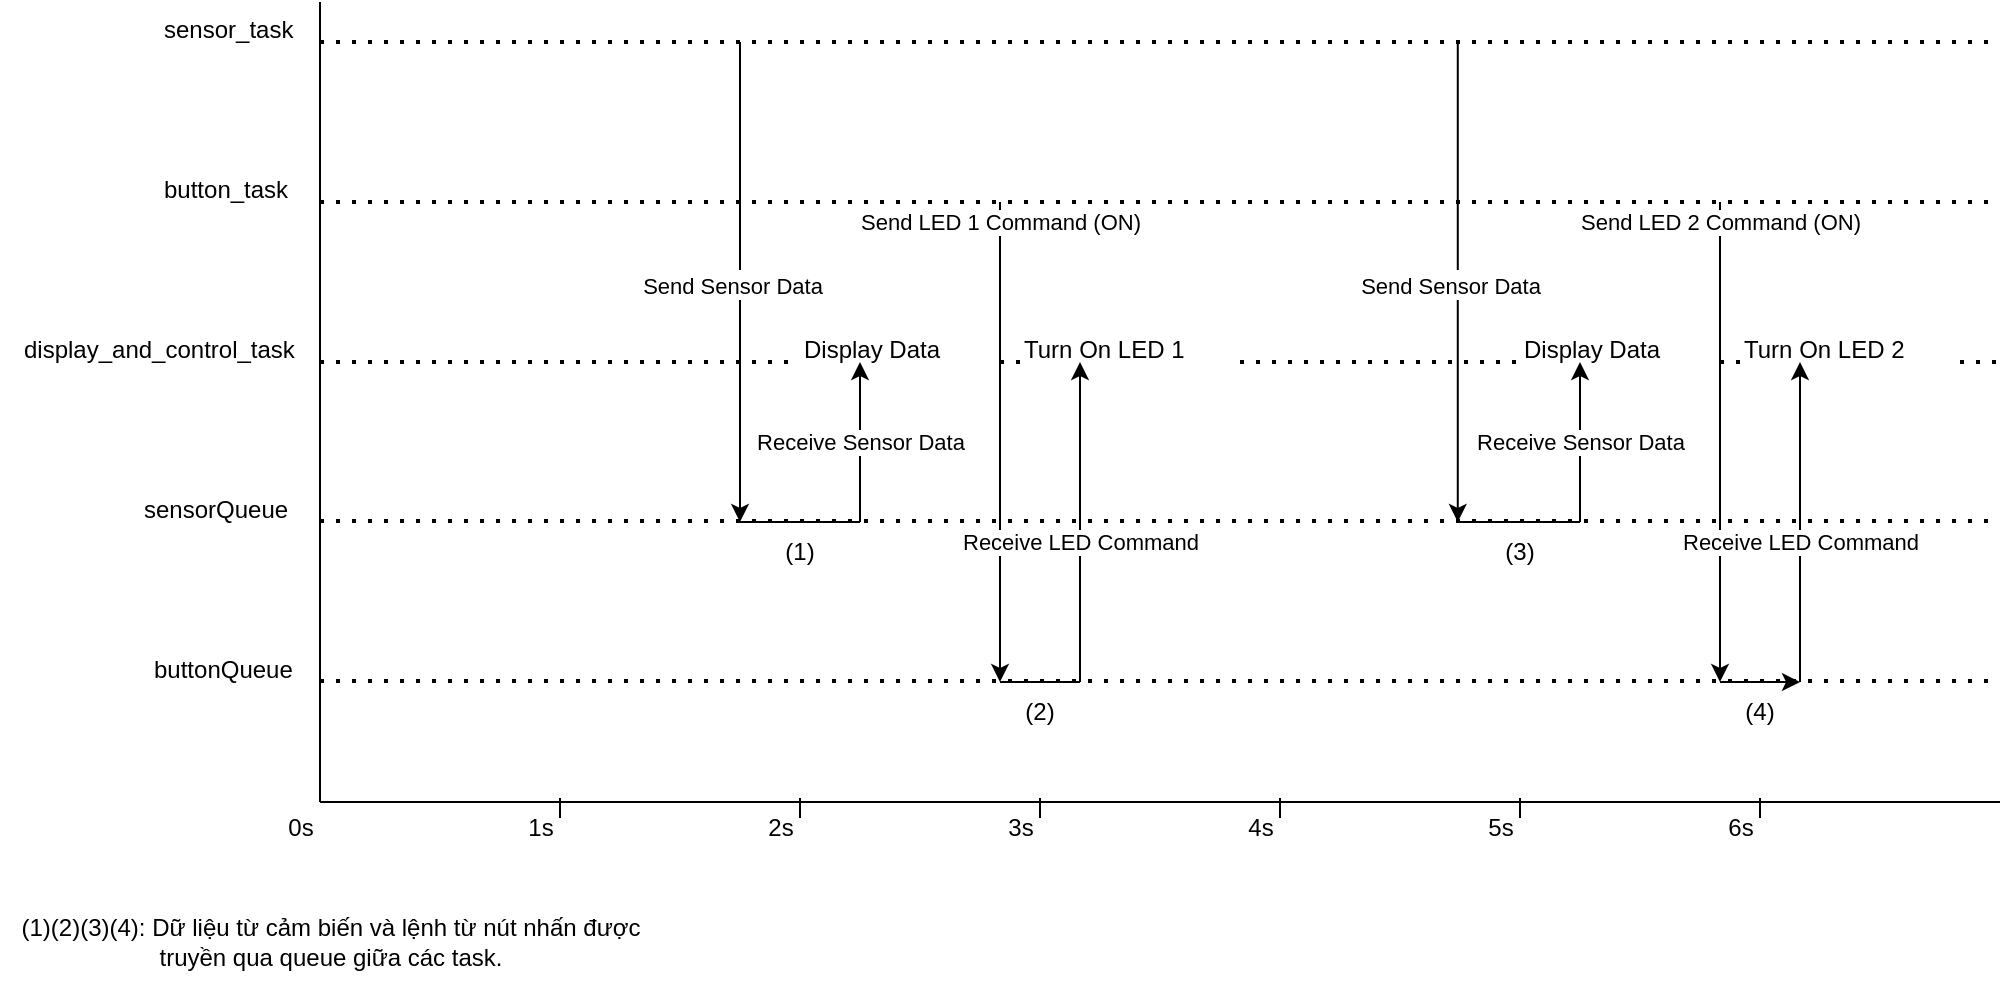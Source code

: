 <mxfile version="26.1.1">
  <diagram name="Page-1" id="c4acf3e9-155e-7222-9cf6-157b1a14988f">
    <mxGraphModel dx="1545" dy="709" grid="1" gridSize="10" guides="1" tooltips="1" connect="1" arrows="1" fold="1" page="1" pageScale="1" pageWidth="1400" pageHeight="850" background="none" math="0" shadow="0">
      <root>
        <mxCell id="0" />
        <mxCell id="1" parent="0" />
        <mxCell id="jkxrizxsw4gYprJsLhwS-6" value="" style="endArrow=none;html=1;rounded=0;" edge="1" parent="1">
          <mxGeometry width="50" height="50" relative="1" as="geometry">
            <mxPoint x="200" y="520" as="sourcePoint" />
            <mxPoint x="1040" y="520" as="targetPoint" />
          </mxGeometry>
        </mxCell>
        <mxCell id="jkxrizxsw4gYprJsLhwS-7" value="" style="endArrow=none;html=1;rounded=0;" edge="1" parent="1">
          <mxGeometry width="50" height="50" relative="1" as="geometry">
            <mxPoint x="200" y="520" as="sourcePoint" />
            <mxPoint x="200" y="120" as="targetPoint" />
          </mxGeometry>
        </mxCell>
        <mxCell id="jkxrizxsw4gYprJsLhwS-8" value="&lt;div&gt;sensor_task&lt;/div&gt;" style="text;whiteSpace=wrap;html=1;" vertex="1" parent="1">
          <mxGeometry x="120" y="120" width="100" height="40" as="geometry" />
        </mxCell>
        <mxCell id="jkxrizxsw4gYprJsLhwS-9" value="&lt;div&gt;button_task&lt;/div&gt;" style="text;whiteSpace=wrap;html=1;" vertex="1" parent="1">
          <mxGeometry x="120" y="200" width="100" height="40" as="geometry" />
        </mxCell>
        <mxCell id="jkxrizxsw4gYprJsLhwS-10" value="&lt;div&gt;display_and_control_task&lt;/div&gt;" style="text;whiteSpace=wrap;html=1;" vertex="1" parent="1">
          <mxGeometry x="50" y="280" width="170" height="40" as="geometry" />
        </mxCell>
        <mxCell id="jkxrizxsw4gYprJsLhwS-11" value="&lt;div&gt;sensorQueue&lt;/div&gt;" style="text;whiteSpace=wrap;html=1;" vertex="1" parent="1">
          <mxGeometry x="110" y="360" width="110" height="40" as="geometry" />
        </mxCell>
        <mxCell id="jkxrizxsw4gYprJsLhwS-12" value="&lt;div&gt;buttonQueue&lt;/div&gt;" style="text;whiteSpace=wrap;html=1;" vertex="1" parent="1">
          <mxGeometry x="115" y="440" width="100" height="40" as="geometry" />
        </mxCell>
        <mxCell id="jkxrizxsw4gYprJsLhwS-13" value="0s" style="text;html=1;align=center;verticalAlign=middle;resizable=0;points=[];autosize=1;strokeColor=none;fillColor=none;" vertex="1" parent="1">
          <mxGeometry x="170" y="518" width="40" height="30" as="geometry" />
        </mxCell>
        <mxCell id="jkxrizxsw4gYprJsLhwS-14" value="1s" style="text;html=1;align=center;verticalAlign=middle;resizable=0;points=[];autosize=1;strokeColor=none;fillColor=none;" vertex="1" parent="1">
          <mxGeometry x="290" y="518" width="40" height="30" as="geometry" />
        </mxCell>
        <mxCell id="jkxrizxsw4gYprJsLhwS-15" value="2s" style="text;html=1;align=center;verticalAlign=middle;resizable=0;points=[];autosize=1;strokeColor=none;fillColor=none;" vertex="1" parent="1">
          <mxGeometry x="410" y="518" width="40" height="30" as="geometry" />
        </mxCell>
        <mxCell id="jkxrizxsw4gYprJsLhwS-16" value="3s" style="text;html=1;align=center;verticalAlign=middle;resizable=0;points=[];autosize=1;strokeColor=none;fillColor=none;" vertex="1" parent="1">
          <mxGeometry x="530" y="518" width="40" height="30" as="geometry" />
        </mxCell>
        <mxCell id="jkxrizxsw4gYprJsLhwS-17" value="4s" style="text;html=1;align=center;verticalAlign=middle;resizable=0;points=[];autosize=1;strokeColor=none;fillColor=none;" vertex="1" parent="1">
          <mxGeometry x="650" y="518" width="40" height="30" as="geometry" />
        </mxCell>
        <mxCell id="jkxrizxsw4gYprJsLhwS-18" value="5s" style="text;html=1;align=center;verticalAlign=middle;resizable=0;points=[];autosize=1;strokeColor=none;fillColor=none;" vertex="1" parent="1">
          <mxGeometry x="770" y="518" width="40" height="30" as="geometry" />
        </mxCell>
        <mxCell id="jkxrizxsw4gYprJsLhwS-19" value="6s" style="text;html=1;align=center;verticalAlign=middle;resizable=0;points=[];autosize=1;strokeColor=none;fillColor=none;" vertex="1" parent="1">
          <mxGeometry x="890" y="518" width="40" height="30" as="geometry" />
        </mxCell>
        <mxCell id="jkxrizxsw4gYprJsLhwS-22" value="" style="endArrow=none;html=1;rounded=0;" edge="1" parent="1">
          <mxGeometry width="50" height="50" relative="1" as="geometry">
            <mxPoint x="320" y="528" as="sourcePoint" />
            <mxPoint x="320" y="518" as="targetPoint" />
          </mxGeometry>
        </mxCell>
        <mxCell id="jkxrizxsw4gYprJsLhwS-23" value="" style="endArrow=none;html=1;rounded=0;" edge="1" parent="1">
          <mxGeometry width="50" height="50" relative="1" as="geometry">
            <mxPoint x="440" y="528" as="sourcePoint" />
            <mxPoint x="440" y="518" as="targetPoint" />
          </mxGeometry>
        </mxCell>
        <mxCell id="jkxrizxsw4gYprJsLhwS-24" value="" style="endArrow=none;html=1;rounded=0;" edge="1" parent="1">
          <mxGeometry width="50" height="50" relative="1" as="geometry">
            <mxPoint x="800" y="528" as="sourcePoint" />
            <mxPoint x="800" y="518" as="targetPoint" />
          </mxGeometry>
        </mxCell>
        <mxCell id="jkxrizxsw4gYprJsLhwS-25" value="" style="endArrow=none;html=1;rounded=0;" edge="1" parent="1">
          <mxGeometry width="50" height="50" relative="1" as="geometry">
            <mxPoint x="680" y="528" as="sourcePoint" />
            <mxPoint x="680" y="518" as="targetPoint" />
          </mxGeometry>
        </mxCell>
        <mxCell id="jkxrizxsw4gYprJsLhwS-26" value="" style="endArrow=none;html=1;rounded=0;" edge="1" parent="1">
          <mxGeometry width="50" height="50" relative="1" as="geometry">
            <mxPoint x="560" y="528" as="sourcePoint" />
            <mxPoint x="560" y="518" as="targetPoint" />
          </mxGeometry>
        </mxCell>
        <mxCell id="jkxrizxsw4gYprJsLhwS-27" value="" style="endArrow=none;html=1;rounded=0;" edge="1" parent="1">
          <mxGeometry width="50" height="50" relative="1" as="geometry">
            <mxPoint x="920" y="528" as="sourcePoint" />
            <mxPoint x="920" y="518" as="targetPoint" />
          </mxGeometry>
        </mxCell>
        <mxCell id="jkxrizxsw4gYprJsLhwS-35" value="" style="endArrow=classic;html=1;rounded=0;" edge="1" parent="1">
          <mxGeometry relative="1" as="geometry">
            <mxPoint x="410" y="140" as="sourcePoint" />
            <mxPoint x="410" y="380" as="targetPoint" />
          </mxGeometry>
        </mxCell>
        <mxCell id="jkxrizxsw4gYprJsLhwS-36" value="Label" style="edgeLabel;resizable=0;html=1;;align=center;verticalAlign=middle;" connectable="0" vertex="1" parent="jkxrizxsw4gYprJsLhwS-35">
          <mxGeometry relative="1" as="geometry" />
        </mxCell>
        <mxCell id="jkxrizxsw4gYprJsLhwS-37" value="&lt;div&gt;Send Sensor Data&lt;/div&gt;" style="edgeLabel;html=1;align=center;verticalAlign=middle;resizable=0;points=[];" vertex="1" connectable="0" parent="jkxrizxsw4gYprJsLhwS-35">
          <mxGeometry x="0.004" y="-4" relative="1" as="geometry">
            <mxPoint y="1" as="offset" />
          </mxGeometry>
        </mxCell>
        <mxCell id="jkxrizxsw4gYprJsLhwS-47" value="" style="endArrow=classic;html=1;rounded=0;" edge="1" parent="1">
          <mxGeometry relative="1" as="geometry">
            <mxPoint x="470" y="380" as="sourcePoint" />
            <mxPoint x="470" y="300" as="targetPoint" />
          </mxGeometry>
        </mxCell>
        <mxCell id="jkxrizxsw4gYprJsLhwS-48" value="&lt;div&gt;Receive Sensor Data&lt;/div&gt;" style="edgeLabel;resizable=0;html=1;;align=center;verticalAlign=middle;" connectable="0" vertex="1" parent="jkxrizxsw4gYprJsLhwS-47">
          <mxGeometry relative="1" as="geometry" />
        </mxCell>
        <mxCell id="jkxrizxsw4gYprJsLhwS-51" value="" style="endArrow=classic;html=1;rounded=0;" edge="1" parent="1">
          <mxGeometry relative="1" as="geometry">
            <mxPoint x="540" y="220" as="sourcePoint" />
            <mxPoint x="540" y="460" as="targetPoint" />
          </mxGeometry>
        </mxCell>
        <mxCell id="jkxrizxsw4gYprJsLhwS-52" value="&lt;div&gt;Send LED 1 Command (ON)&lt;/div&gt;" style="edgeLabel;resizable=0;html=1;;align=center;verticalAlign=middle;" connectable="0" vertex="1" parent="jkxrizxsw4gYprJsLhwS-51">
          <mxGeometry relative="1" as="geometry">
            <mxPoint y="-110" as="offset" />
          </mxGeometry>
        </mxCell>
        <mxCell id="jkxrizxsw4gYprJsLhwS-55" value="" style="endArrow=classic;html=1;rounded=0;" edge="1" parent="1">
          <mxGeometry relative="1" as="geometry">
            <mxPoint x="580" y="460" as="sourcePoint" />
            <mxPoint x="580" y="300" as="targetPoint" />
          </mxGeometry>
        </mxCell>
        <mxCell id="jkxrizxsw4gYprJsLhwS-56" value="&lt;div&gt;Receive LED Command&lt;/div&gt;" style="edgeLabel;resizable=0;html=1;;align=center;verticalAlign=middle;" connectable="0" vertex="1" parent="jkxrizxsw4gYprJsLhwS-55">
          <mxGeometry relative="1" as="geometry">
            <mxPoint y="10" as="offset" />
          </mxGeometry>
        </mxCell>
        <mxCell id="jkxrizxsw4gYprJsLhwS-58" value="" style="endArrow=classic;html=1;rounded=0;" edge="1" parent="1">
          <mxGeometry relative="1" as="geometry">
            <mxPoint x="768.89" y="140" as="sourcePoint" />
            <mxPoint x="768.89" y="380" as="targetPoint" />
          </mxGeometry>
        </mxCell>
        <mxCell id="jkxrizxsw4gYprJsLhwS-59" value="Label" style="edgeLabel;resizable=0;html=1;;align=center;verticalAlign=middle;" connectable="0" vertex="1" parent="jkxrizxsw4gYprJsLhwS-58">
          <mxGeometry relative="1" as="geometry" />
        </mxCell>
        <mxCell id="jkxrizxsw4gYprJsLhwS-60" value="&lt;div&gt;Send Sensor Data&lt;/div&gt;" style="edgeLabel;html=1;align=center;verticalAlign=middle;resizable=0;points=[];" vertex="1" connectable="0" parent="jkxrizxsw4gYprJsLhwS-58">
          <mxGeometry x="0.004" y="-4" relative="1" as="geometry">
            <mxPoint y="1" as="offset" />
          </mxGeometry>
        </mxCell>
        <mxCell id="jkxrizxsw4gYprJsLhwS-62" value="" style="endArrow=classic;html=1;rounded=0;" edge="1" parent="1">
          <mxGeometry relative="1" as="geometry">
            <mxPoint x="830" y="380" as="sourcePoint" />
            <mxPoint x="830" y="300" as="targetPoint" />
          </mxGeometry>
        </mxCell>
        <mxCell id="jkxrizxsw4gYprJsLhwS-63" value="&lt;div&gt;Receive Sensor Data&lt;/div&gt;" style="edgeLabel;resizable=0;html=1;;align=center;verticalAlign=middle;" connectable="0" vertex="1" parent="jkxrizxsw4gYprJsLhwS-62">
          <mxGeometry relative="1" as="geometry" />
        </mxCell>
        <mxCell id="jkxrizxsw4gYprJsLhwS-64" value="" style="endArrow=classic;html=1;rounded=0;" edge="1" parent="1">
          <mxGeometry relative="1" as="geometry">
            <mxPoint x="900" y="220" as="sourcePoint" />
            <mxPoint x="900" y="460" as="targetPoint" />
          </mxGeometry>
        </mxCell>
        <mxCell id="jkxrizxsw4gYprJsLhwS-65" value="&lt;div&gt;Send LED 2 Command (ON)&lt;/div&gt;" style="edgeLabel;resizable=0;html=1;;align=center;verticalAlign=middle;" connectable="0" vertex="1" parent="jkxrizxsw4gYprJsLhwS-64">
          <mxGeometry relative="1" as="geometry">
            <mxPoint y="-110" as="offset" />
          </mxGeometry>
        </mxCell>
        <mxCell id="jkxrizxsw4gYprJsLhwS-66" value="" style="endArrow=classic;html=1;rounded=0;" edge="1" parent="1">
          <mxGeometry relative="1" as="geometry">
            <mxPoint x="940" y="460" as="sourcePoint" />
            <mxPoint x="940" y="300" as="targetPoint" />
          </mxGeometry>
        </mxCell>
        <mxCell id="jkxrizxsw4gYprJsLhwS-67" value="&lt;div&gt;Receive LED Command&lt;/div&gt;" style="edgeLabel;resizable=0;html=1;;align=center;verticalAlign=middle;" connectable="0" vertex="1" parent="jkxrizxsw4gYprJsLhwS-66">
          <mxGeometry relative="1" as="geometry">
            <mxPoint y="10" as="offset" />
          </mxGeometry>
        </mxCell>
        <mxCell id="jkxrizxsw4gYprJsLhwS-69" value="" style="endArrow=none;dashed=1;html=1;dashPattern=1 3;strokeWidth=2;rounded=0;" edge="1" parent="1">
          <mxGeometry width="50" height="50" relative="1" as="geometry">
            <mxPoint x="200" y="140" as="sourcePoint" />
            <mxPoint x="1040" y="140" as="targetPoint" />
          </mxGeometry>
        </mxCell>
        <mxCell id="jkxrizxsw4gYprJsLhwS-70" value="" style="endArrow=none;dashed=1;html=1;dashPattern=1 3;strokeWidth=2;rounded=0;" edge="1" parent="1">
          <mxGeometry width="50" height="50" relative="1" as="geometry">
            <mxPoint x="200" y="220" as="sourcePoint" />
            <mxPoint x="1040" y="220" as="targetPoint" />
          </mxGeometry>
        </mxCell>
        <mxCell id="jkxrizxsw4gYprJsLhwS-71" value="" style="endArrow=none;dashed=1;html=1;dashPattern=1 3;strokeWidth=2;rounded=0;" edge="1" parent="1" source="jkxrizxsw4gYprJsLhwS-92">
          <mxGeometry width="50" height="50" relative="1" as="geometry">
            <mxPoint x="200" y="300" as="sourcePoint" />
            <mxPoint x="1040" y="300" as="targetPoint" />
          </mxGeometry>
        </mxCell>
        <mxCell id="jkxrizxsw4gYprJsLhwS-72" value="" style="endArrow=none;dashed=1;html=1;dashPattern=1 3;strokeWidth=2;rounded=0;" edge="1" parent="1">
          <mxGeometry width="50" height="50" relative="1" as="geometry">
            <mxPoint x="200" y="379.44" as="sourcePoint" />
            <mxPoint x="1040" y="379.44" as="targetPoint" />
          </mxGeometry>
        </mxCell>
        <mxCell id="jkxrizxsw4gYprJsLhwS-73" value="" style="endArrow=none;dashed=1;html=1;dashPattern=1 3;strokeWidth=2;rounded=0;" edge="1" parent="1">
          <mxGeometry width="50" height="50" relative="1" as="geometry">
            <mxPoint x="200" y="459.44" as="sourcePoint" />
            <mxPoint x="1040" y="459.44" as="targetPoint" />
          </mxGeometry>
        </mxCell>
        <mxCell id="jkxrizxsw4gYprJsLhwS-77" value="" style="endArrow=none;html=1;rounded=0;" edge="1" parent="1">
          <mxGeometry width="50" height="50" relative="1" as="geometry">
            <mxPoint x="410" y="380" as="sourcePoint" />
            <mxPoint x="470" y="380" as="targetPoint" />
          </mxGeometry>
        </mxCell>
        <mxCell id="jkxrizxsw4gYprJsLhwS-79" value="" style="endArrow=none;html=1;rounded=0;" edge="1" parent="1">
          <mxGeometry width="50" height="50" relative="1" as="geometry">
            <mxPoint x="540" y="460" as="sourcePoint" />
            <mxPoint x="580" y="460" as="targetPoint" />
          </mxGeometry>
        </mxCell>
        <mxCell id="jkxrizxsw4gYprJsLhwS-83" value="" style="endArrow=none;html=1;rounded=0;" edge="1" parent="1">
          <mxGeometry width="50" height="50" relative="1" as="geometry">
            <mxPoint x="770" y="380" as="sourcePoint" />
            <mxPoint x="830" y="380" as="targetPoint" />
          </mxGeometry>
        </mxCell>
        <mxCell id="jkxrizxsw4gYprJsLhwS-85" value="" style="endArrow=classic;html=1;rounded=0;" edge="1" parent="1">
          <mxGeometry width="50" height="50" relative="1" as="geometry">
            <mxPoint x="900" y="460" as="sourcePoint" />
            <mxPoint x="940" y="460" as="targetPoint" />
          </mxGeometry>
        </mxCell>
        <mxCell id="jkxrizxsw4gYprJsLhwS-87" value="" style="endArrow=none;dashed=1;html=1;dashPattern=1 3;strokeWidth=2;rounded=0;" edge="1" parent="1" target="jkxrizxsw4gYprJsLhwS-86">
          <mxGeometry width="50" height="50" relative="1" as="geometry">
            <mxPoint x="200" y="300" as="sourcePoint" />
            <mxPoint x="1040" y="300" as="targetPoint" />
          </mxGeometry>
        </mxCell>
        <mxCell id="jkxrizxsw4gYprJsLhwS-86" value="&lt;div&gt;Display Data&lt;/div&gt;" style="text;whiteSpace=wrap;html=1;" vertex="1" parent="1">
          <mxGeometry x="440" y="280" width="100" height="40" as="geometry" />
        </mxCell>
        <mxCell id="jkxrizxsw4gYprJsLhwS-89" value="" style="endArrow=none;dashed=1;html=1;dashPattern=1 3;strokeWidth=2;rounded=0;" edge="1" parent="1" source="jkxrizxsw4gYprJsLhwS-90" target="jkxrizxsw4gYprJsLhwS-88">
          <mxGeometry width="50" height="50" relative="1" as="geometry">
            <mxPoint x="540" y="300" as="sourcePoint" />
            <mxPoint x="1040" y="300" as="targetPoint" />
          </mxGeometry>
        </mxCell>
        <mxCell id="jkxrizxsw4gYprJsLhwS-88" value="&lt;div&gt;Display Data&lt;/div&gt;" style="text;whiteSpace=wrap;html=1;" vertex="1" parent="1">
          <mxGeometry x="800" y="280" width="100" height="40" as="geometry" />
        </mxCell>
        <mxCell id="jkxrizxsw4gYprJsLhwS-91" value="" style="endArrow=none;dashed=1;html=1;dashPattern=1 3;strokeWidth=2;rounded=0;" edge="1" parent="1" source="jkxrizxsw4gYprJsLhwS-86" target="jkxrizxsw4gYprJsLhwS-90">
          <mxGeometry width="50" height="50" relative="1" as="geometry">
            <mxPoint x="540" y="300" as="sourcePoint" />
            <mxPoint x="800" y="300" as="targetPoint" />
          </mxGeometry>
        </mxCell>
        <mxCell id="jkxrizxsw4gYprJsLhwS-90" value="&lt;div&gt;Turn On LED 1&lt;/div&gt;" style="text;whiteSpace=wrap;html=1;" vertex="1" parent="1">
          <mxGeometry x="550" y="280" width="110" height="40" as="geometry" />
        </mxCell>
        <mxCell id="jkxrizxsw4gYprJsLhwS-93" value="" style="endArrow=none;dashed=1;html=1;dashPattern=1 3;strokeWidth=2;rounded=0;" edge="1" parent="1" source="jkxrizxsw4gYprJsLhwS-88" target="jkxrizxsw4gYprJsLhwS-92">
          <mxGeometry width="50" height="50" relative="1" as="geometry">
            <mxPoint x="900" y="300" as="sourcePoint" />
            <mxPoint x="1040" y="300" as="targetPoint" />
          </mxGeometry>
        </mxCell>
        <mxCell id="jkxrizxsw4gYprJsLhwS-92" value="&lt;div&gt;Turn On LED 2&lt;/div&gt;" style="text;whiteSpace=wrap;html=1;" vertex="1" parent="1">
          <mxGeometry x="910" y="280" width="110" height="40" as="geometry" />
        </mxCell>
        <mxCell id="jkxrizxsw4gYprJsLhwS-94" value="&lt;div&gt;(1)(2)(3)(4): Dữ liệu từ cảm biến và lệnh từ nút nhấn được &lt;br&gt;truyền qua queue giữa các task.&lt;/div&gt;" style="text;html=1;align=center;verticalAlign=middle;resizable=0;points=[];autosize=1;strokeColor=none;fillColor=none;" vertex="1" parent="1">
          <mxGeometry x="40" y="570" width="330" height="40" as="geometry" />
        </mxCell>
        <mxCell id="jkxrizxsw4gYprJsLhwS-98" value="(1)" style="text;html=1;align=center;verticalAlign=middle;whiteSpace=wrap;rounded=0;" vertex="1" parent="1">
          <mxGeometry x="410" y="380" width="60" height="30" as="geometry" />
        </mxCell>
        <mxCell id="jkxrizxsw4gYprJsLhwS-99" value="(2)" style="text;html=1;align=center;verticalAlign=middle;whiteSpace=wrap;rounded=0;" vertex="1" parent="1">
          <mxGeometry x="530" y="460" width="60" height="30" as="geometry" />
        </mxCell>
        <mxCell id="jkxrizxsw4gYprJsLhwS-100" value="(3)" style="text;html=1;align=center;verticalAlign=middle;whiteSpace=wrap;rounded=0;" vertex="1" parent="1">
          <mxGeometry x="770" y="380" width="60" height="30" as="geometry" />
        </mxCell>
        <mxCell id="jkxrizxsw4gYprJsLhwS-101" value="(4)" style="text;html=1;align=center;verticalAlign=middle;whiteSpace=wrap;rounded=0;" vertex="1" parent="1">
          <mxGeometry x="890" y="460" width="60" height="30" as="geometry" />
        </mxCell>
      </root>
    </mxGraphModel>
  </diagram>
</mxfile>
